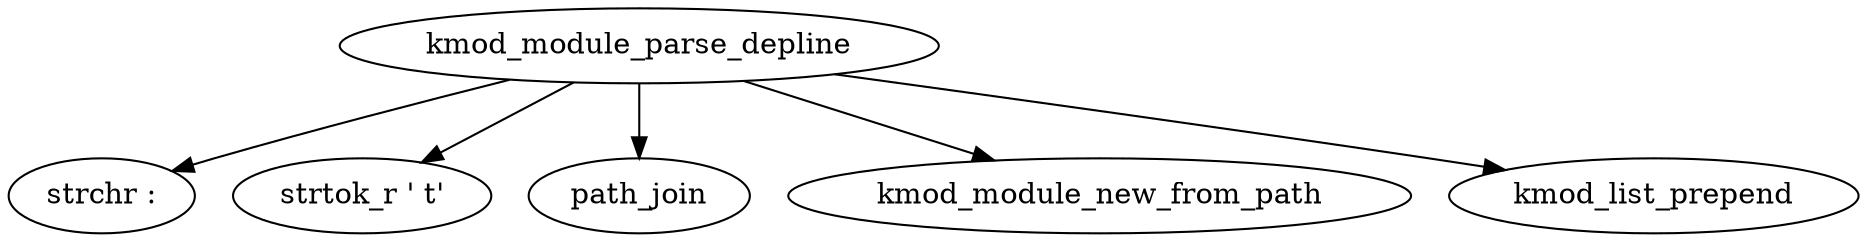 digraph G
{
	kmod_module_parse_depline -> "strchr :";
	kmod_module_parse_depline -> "strtok_r ' \t'";
	kmod_module_parse_depline -> path_join;
	kmod_module_parse_depline -> kmod_module_new_from_path;
	kmod_module_parse_depline -> kmod_list_prepend;

}
